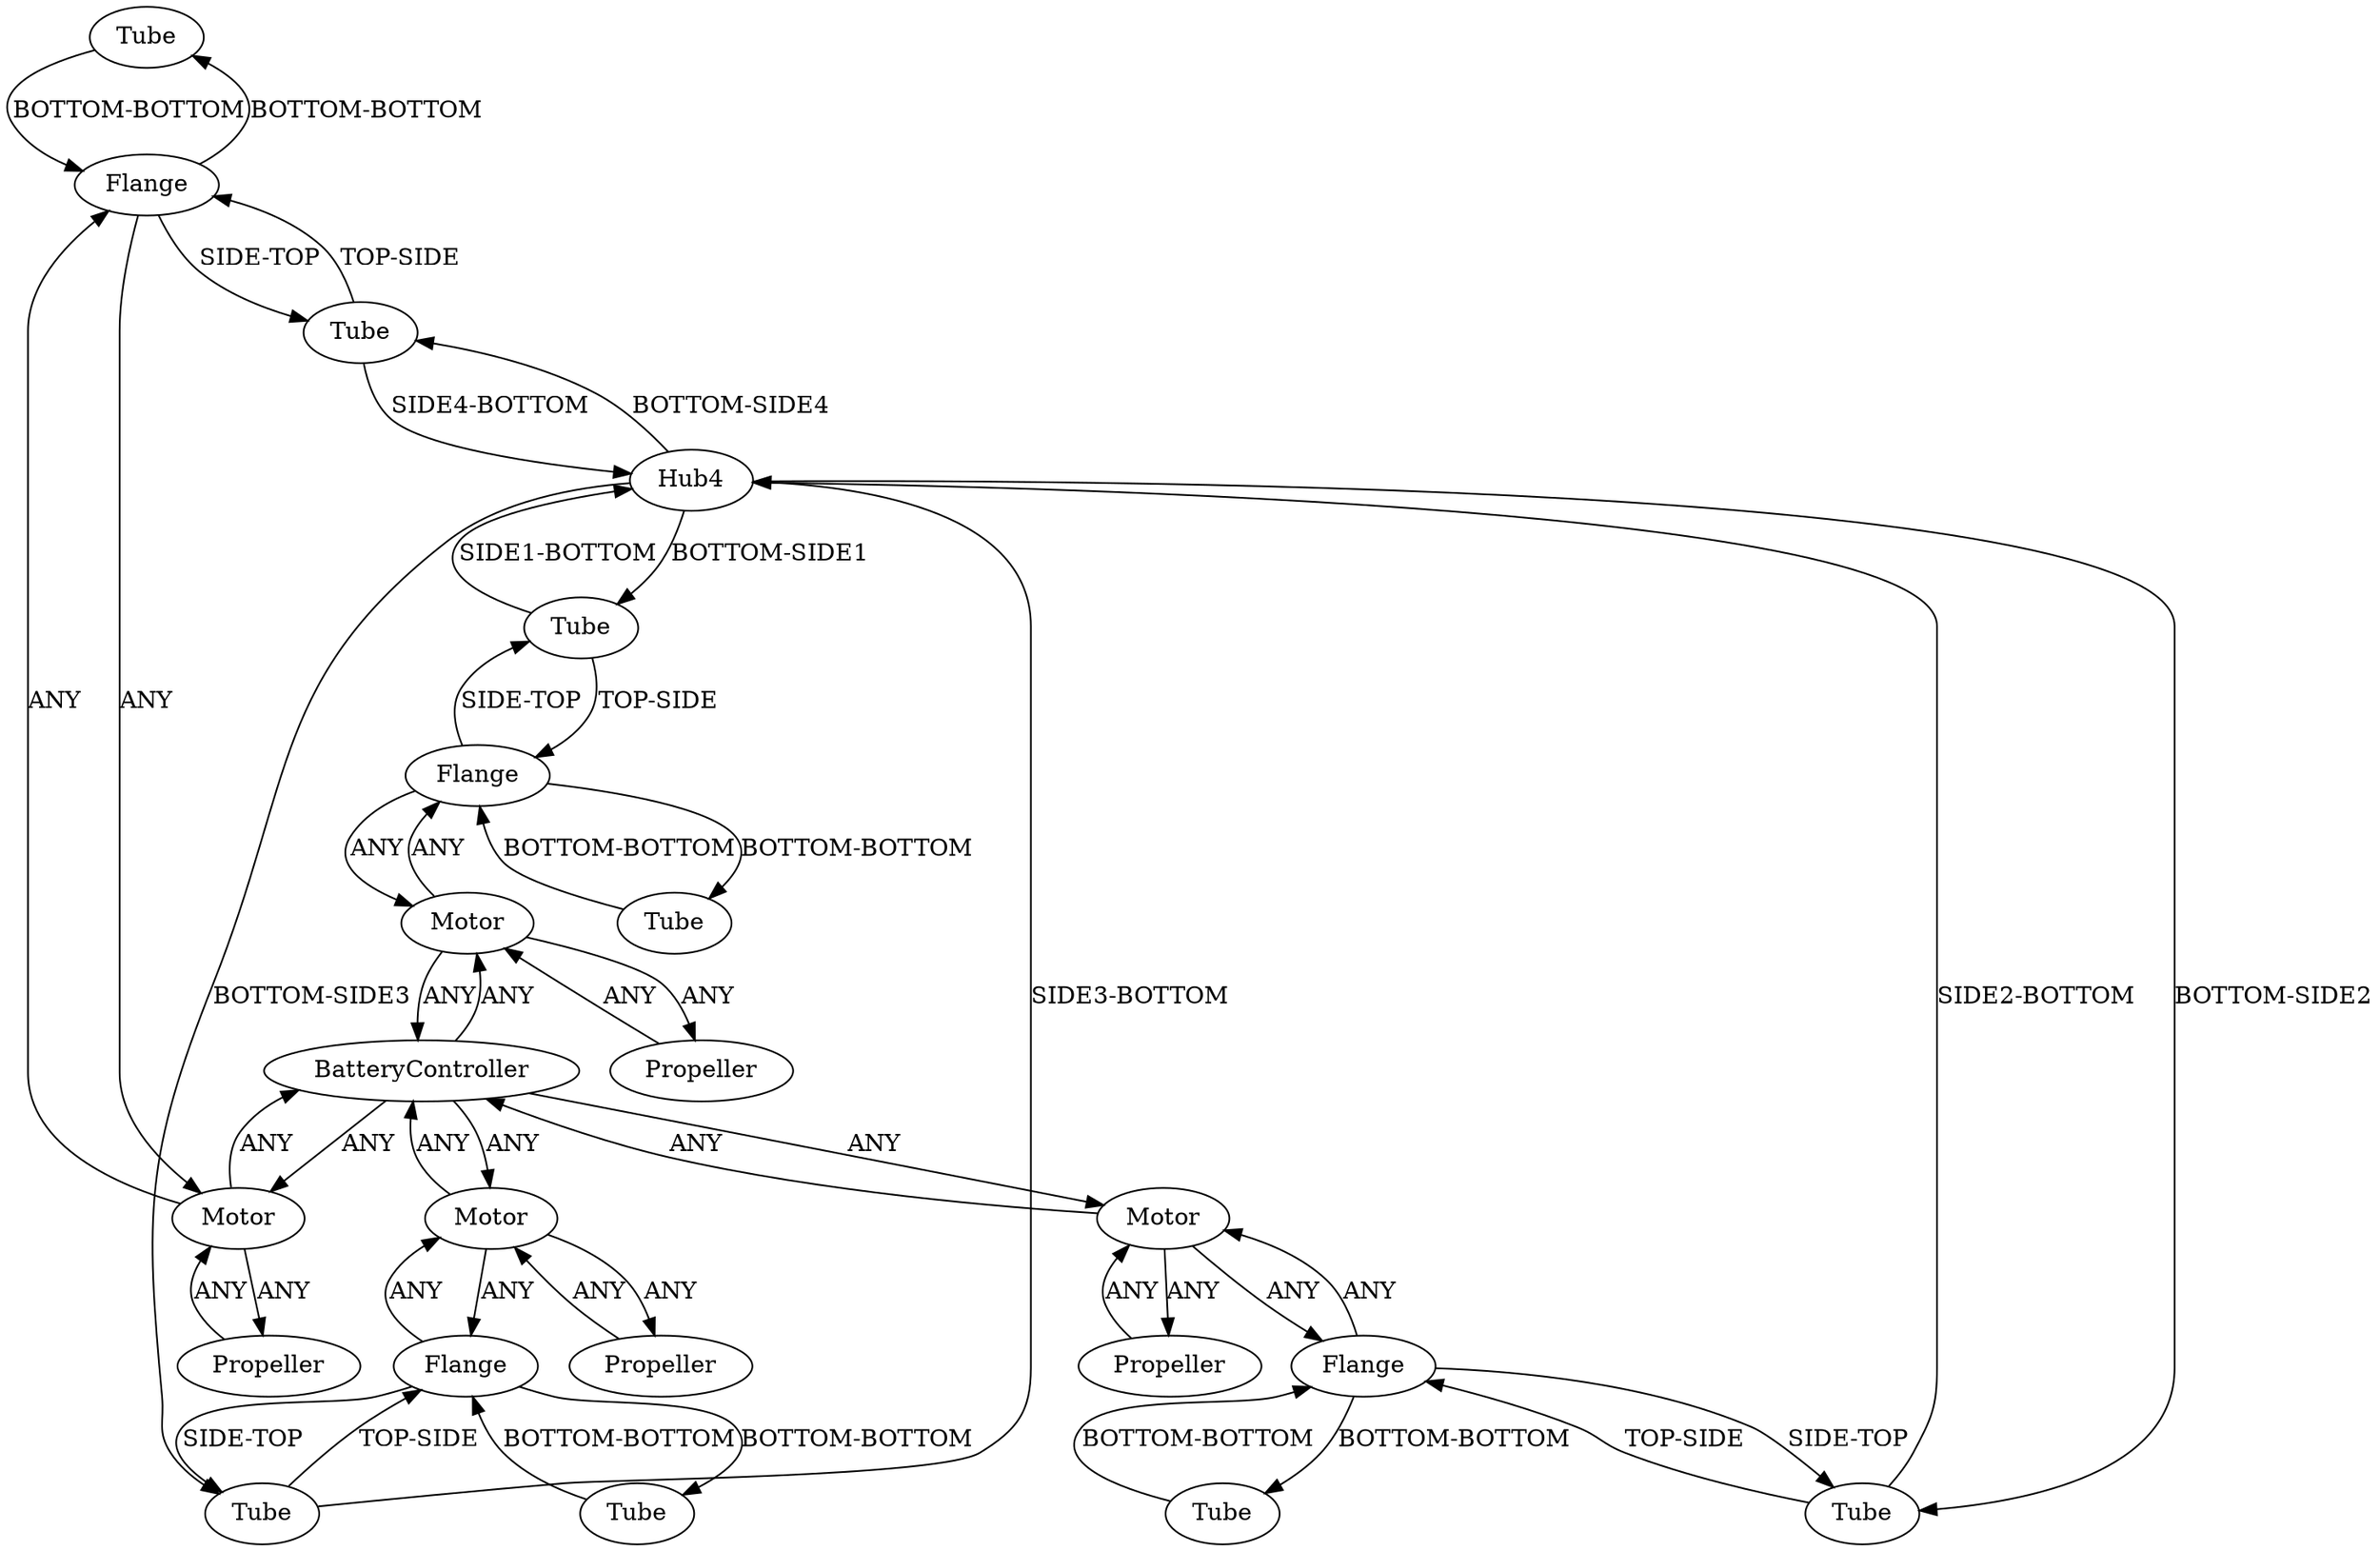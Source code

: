 /* Created by igraph 0.10.2 */
digraph {
  0 [
    instance=Tube_instance_1
    label=Tube
  ];
  1 [
    instance=Motor_instance_1
    label=Motor
  ];
  2 [
    instance=Tube_instance_2
    label=Tube
  ];
  3 [
    instance=Tube_instance_3
    label=Tube
  ];
  4 [
    instance=Propeller_instance_1
    label=Propeller
  ];
  5 [
    instance=Tube_instance_4
    label=Tube
  ];
  6 [
    instance=Motor_instance_2
    label=Motor
  ];
  7 [
    instance=Flange_instance_1
    label=Flange
  ];
  8 [
    instance=Hub4_instance_1
    label=Hub4
  ];
  9 [
    instance=Tube_instance_5
    label=Tube
  ];
  10 [
    instance=Tube_instance_6
    label=Tube
  ];
  11 [
    instance=BatteryController_instance_1
    label=BatteryController
  ];
  12 [
    instance=Motor_instance_3
    label=Motor
  ];
  13 [
    instance=Flange_instance_2
    label=Flange
  ];
  14 [
    instance=Propeller_instance_2
    label=Propeller
  ];
  15 [
    instance=Flange_instance_3
    label=Flange
  ];
  16 [
    instance=Propeller_instance_3
    label=Propeller
  ];
  17 [
    instance=Propeller_instance_4
    label=Propeller
  ];
  18 [
    instance=Motor_instance_4
    label=Motor
  ];
  19 [
    instance=Flange_instance_4
    label=Flange
  ];
  20 [
    instance=Tube_instance_7
    label=Tube
  ];
  21 [
    instance=Tube_instance_8
    label=Tube
  ];

  0 -> 13 [
    label="BOTTOM-BOTTOM"
  ];
  1 -> 11 [
    label=ANY
  ];
  1 -> 14 [
    label=ANY
  ];
  1 -> 19 [
    label=ANY
  ];
  2 -> 8 [
    label="SIDE1-BOTTOM"
  ];
  2 -> 19 [
    label="TOP-SIDE"
  ];
  3 -> 15 [
    label="BOTTOM-BOTTOM"
  ];
  4 -> 6 [
    label=ANY
  ];
  5 -> 19 [
    label="BOTTOM-BOTTOM"
  ];
  6 -> 11 [
    label=ANY
  ];
  6 -> 13 [
    label=ANY
  ];
  6 -> 4 [
    label=ANY
  ];
  7 -> 9 [
    label="BOTTOM-BOTTOM"
  ];
  7 -> 10 [
    label="SIDE-TOP"
  ];
  7 -> 12 [
    label=ANY
  ];
  8 -> 10 [
    label="BOTTOM-SIDE2"
  ];
  8 -> 2 [
    label="BOTTOM-SIDE1"
  ];
  8 -> 20 [
    label="BOTTOM-SIDE4"
  ];
  8 -> 21 [
    label="BOTTOM-SIDE3"
  ];
  9 -> 7 [
    label="BOTTOM-BOTTOM"
  ];
  10 -> 8 [
    label="SIDE2-BOTTOM"
  ];
  10 -> 7 [
    label="TOP-SIDE"
  ];
  11 -> 1 [
    label=ANY
  ];
  11 -> 18 [
    label=ANY
  ];
  11 -> 12 [
    label=ANY
  ];
  11 -> 6 [
    label=ANY
  ];
  12 -> 7 [
    label=ANY
  ];
  12 -> 17 [
    label=ANY
  ];
  12 -> 11 [
    label=ANY
  ];
  13 -> 20 [
    label="SIDE-TOP"
  ];
  13 -> 0 [
    label="BOTTOM-BOTTOM"
  ];
  13 -> 6 [
    label=ANY
  ];
  14 -> 1 [
    label=ANY
  ];
  15 -> 3 [
    label="BOTTOM-BOTTOM"
  ];
  15 -> 21 [
    label="SIDE-TOP"
  ];
  15 -> 18 [
    label=ANY
  ];
  16 -> 18 [
    label=ANY
  ];
  17 -> 12 [
    label=ANY
  ];
  18 -> 16 [
    label=ANY
  ];
  18 -> 15 [
    label=ANY
  ];
  18 -> 11 [
    label=ANY
  ];
  19 -> 1 [
    label=ANY
  ];
  19 -> 2 [
    label="SIDE-TOP"
  ];
  19 -> 5 [
    label="BOTTOM-BOTTOM"
  ];
  20 -> 8 [
    label="SIDE4-BOTTOM"
  ];
  20 -> 13 [
    label="TOP-SIDE"
  ];
  21 -> 15 [
    label="TOP-SIDE"
  ];
  21 -> 8 [
    label="SIDE3-BOTTOM"
  ];
}

